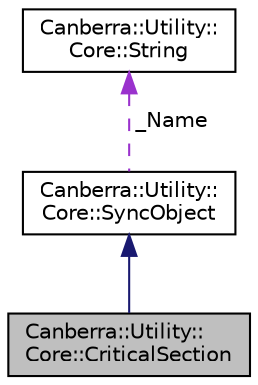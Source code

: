 digraph "Canberra::Utility::Core::CriticalSection"
{
  edge [fontname="Helvetica",fontsize="10",labelfontname="Helvetica",labelfontsize="10"];
  node [fontname="Helvetica",fontsize="10",shape=record];
  Node2 [label="Canberra::Utility::\lCore::CriticalSection",height=0.2,width=0.4,color="black", fillcolor="grey75", style="filled", fontcolor="black"];
  Node3 -> Node2 [dir="back",color="midnightblue",fontsize="10",style="solid",fontname="Helvetica"];
  Node3 [label="Canberra::Utility::\lCore::SyncObject",height=0.2,width=0.4,color="black", fillcolor="white", style="filled",URL="$dc/d09/class_canberra_1_1_utility_1_1_core_1_1_sync_object.html"];
  Node4 -> Node3 [dir="back",color="darkorchid3",fontsize="10",style="dashed",label=" _Name" ,fontname="Helvetica"];
  Node4 [label="Canberra::Utility::\lCore::String",height=0.2,width=0.4,color="black", fillcolor="white", style="filled",URL="$da/d1c/class_canberra_1_1_utility_1_1_core_1_1_string.html"];
}
